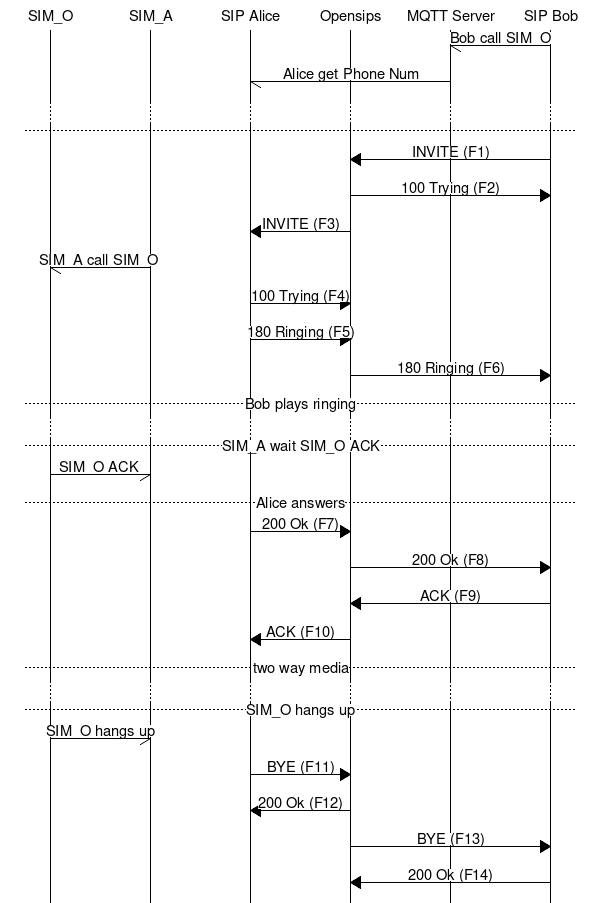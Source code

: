 # SIP proxy protocol with an intermediate proxy/MQTT
msc {
    #arcgradient = 15;

    "SIM_O", "SIM_A", "SIP Alice", Opensips, "MQTT Server", "SIP Bob";

    "SIP Bob"->"MQTT Server"   [label="Bob call SIM_O"];
    "MQTT Server"->"SIP Alice" [label="Alice get Phone Num"];
    ...;
    
    ---;

    "SIP Bob"=>Opensips     [label="INVITE (F1)"];
    "SIP Bob"<=Opensips     [label="100 Trying (F2)"];
    Opensips=>"SIP Alice"   [label="INVITE (F3)"];
    "SIM_O"<-"SIM_A"        [label="SIM_A call SIM_O "];
    Opensips<="SIP Alice"   [label="100 Trying (F4)"];
    Opensips<="SIP Alice"   [label="180 Ringing (F5)"];
    "SIP Bob"<=Opensips     [label="180 Ringing (F6)"];
    ---       [label="Bob plays ringing"];
    ...;
    ---       [label="SIM_A wait SIM_O ACK"];
    "SIM_O"->"SIM_A"        [label="SIM_O ACK "];
    ---       [label="Alice answers"];
    Opensips<="SIP Alice"   [label="200 Ok (F7)"];
    "SIP Bob"<=Opensips     [label="200 Ok (F8)"];
    "SIP Bob"=>Opensips     [label="ACK (F9)"];
    Opensips=>"SIP Alice"   [label="ACK (F10)"];
    ---       [label="two way media"];
    ...;

    ---       [label="SIM_O hangs up"];
    "SIM_O"->"SIM_A"        [label="SIM_O hangs up"];
    
    Opensips<="SIP Alice"   [label="BYE (F11)"];
    Opensips=>"SIP Alice"   [label="200 Ok (F12)"];
    "SIP Bob"<=Opensips     [label="BYE (F13)"];
    "SIP Bob"=>Opensips     [label="200 Ok (F14)"];
}
